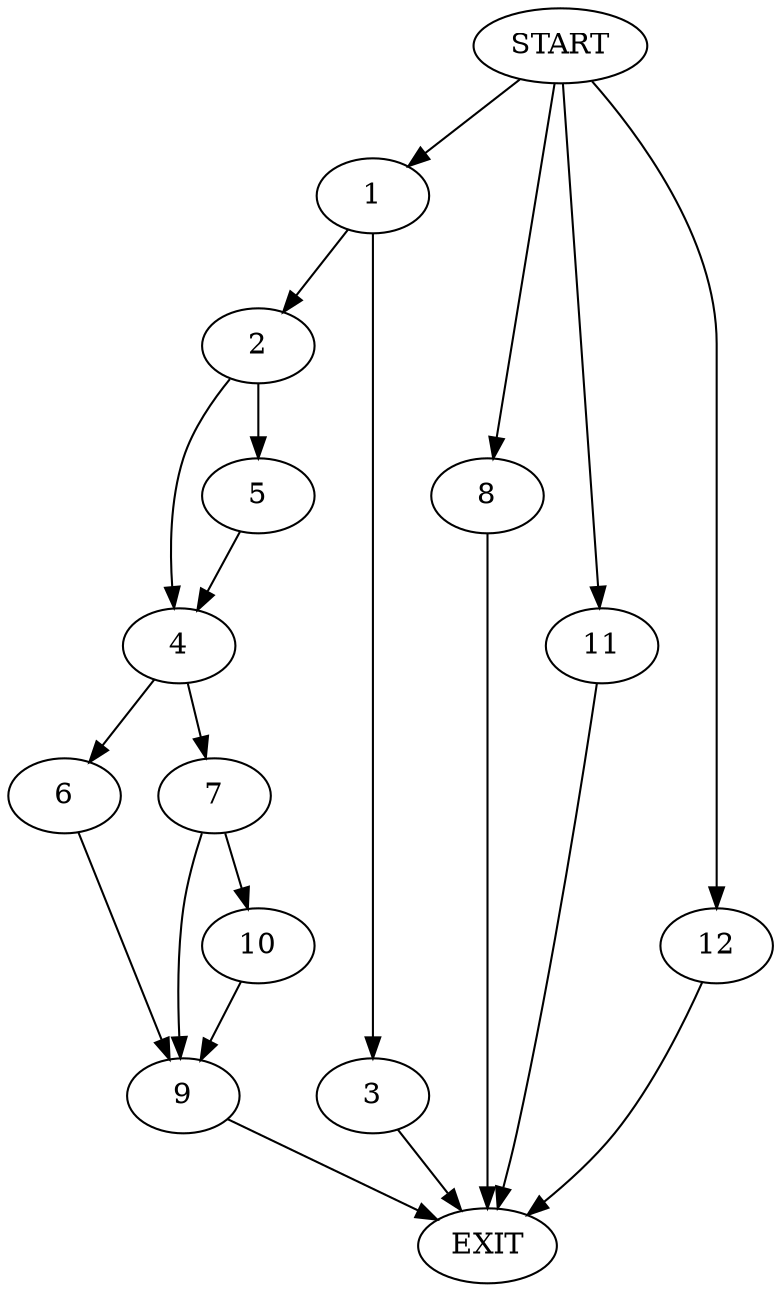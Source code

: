 digraph {
0 [label="START"]
13 [label="EXIT"]
0 -> 1
1 -> 2
1 -> 3
3 -> 13
2 -> 4
2 -> 5
4 -> 6
4 -> 7
5 -> 4
0 -> 8
8 -> 13
7 -> 9
7 -> 10
6 -> 9
9 -> 13
10 -> 9
0 -> 11
11 -> 13
0 -> 12
12 -> 13
}
